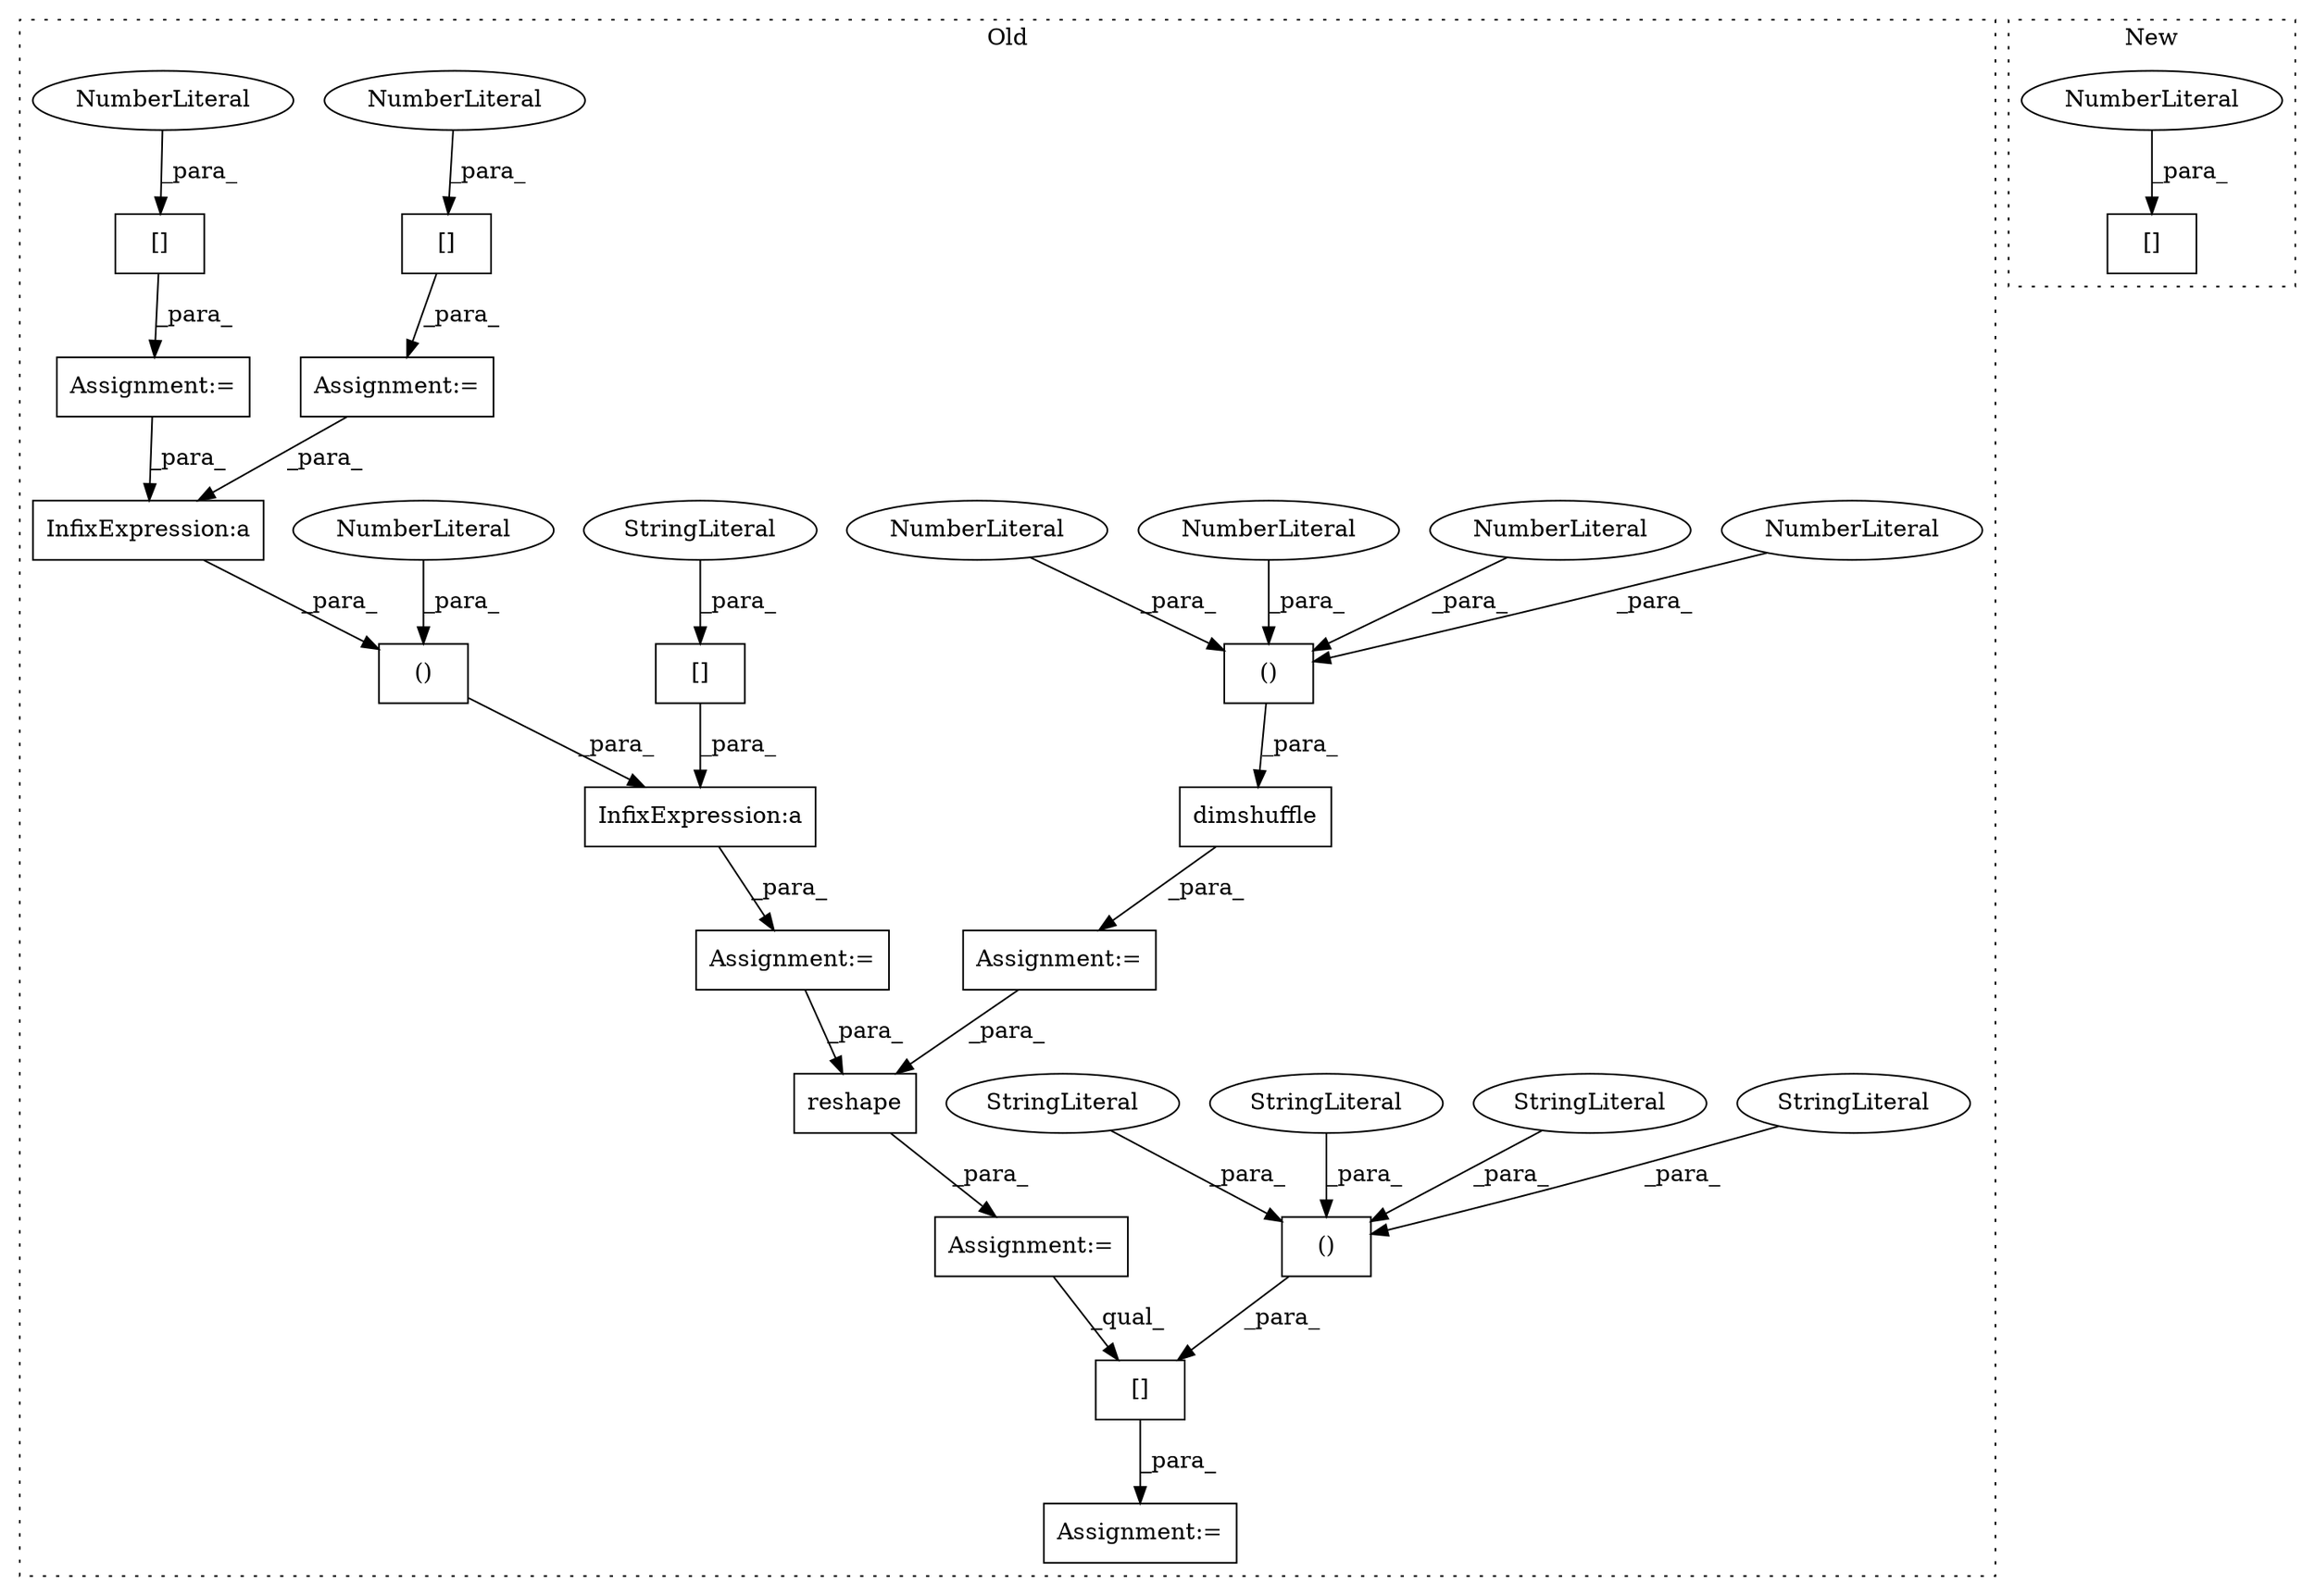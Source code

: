 digraph G {
subgraph cluster0 {
1 [label="reshape" a="32" s="60609,60656" l="8,1" shape="box"];
3 [label="Assignment:=" a="7" s="60608" l="1" shape="box"];
5 [label="Assignment:=" a="7" s="60679" l="1" shape="box"];
6 [label="()" a="106" s="60702" l="107" shape="box"];
7 [label="StringLiteral" a="45" s="60702" l="18" shape="ellipse"];
8 [label="StringLiteral" a="45" s="60793" l="16" shape="ellipse"];
9 [label="Assignment:=" a="7" s="60507" l="1" shape="box"];
10 [label="()" a="106" s="60397" l="42" shape="box"];
11 [label="InfixExpression:a" a="27" s="60409" l="3" shape="box"];
12 [label="()" a="106" s="60541" l="43" shape="box"];
13 [label="InfixExpression:a" a="27" s="60439" l="4" shape="box"];
14 [label="NumberLiteral" a="34" s="60438" l="1" shape="ellipse"];
15 [label="NumberLiteral" a="34" s="60583" l="1" shape="ellipse"];
16 [label="NumberLiteral" a="34" s="60541" l="1" shape="ellipse"];
17 [label="NumberLiteral" a="34" s="60569" l="1" shape="ellipse"];
18 [label="[]" a="2" s="60443,60483" l="23,1" shape="box"];
19 [label="NumberLiteral" a="34" s="60555" l="1" shape="ellipse"];
20 [label="[]" a="2" s="60680,60809" l="22,2" shape="box"];
21 [label="dimshuffle" a="32" s="60525,60584" l="16,2" shape="box"];
22 [label="StringLiteral" a="45" s="60466" l="17" shape="ellipse"];
23 [label="StringLiteral" a="45" s="60764" l="16" shape="ellipse"];
24 [label="Assignment:=" a="7" s="60390" l="1" shape="box"];
25 [label="StringLiteral" a="45" s="60733" l="18" shape="ellipse"];
26 [label="Assignment:=" a="7" s="60336" l="1" shape="box"];
27 [label="[]" a="2" s="60337,60361" l="23,1" shape="box"];
28 [label="NumberLiteral" a="34" s="60360" l="1" shape="ellipse"];
29 [label="Assignment:=" a="7" s="60292" l="1" shape="box"];
30 [label="[]" a="2" s="60293,60317" l="23,1" shape="box"];
31 [label="NumberLiteral" a="34" s="60316" l="1" shape="ellipse"];
label = "Old";
style="dotted";
}
subgraph cluster1 {
2 [label="[]" a="2" s="61420,61433" l="12,1" shape="box"];
4 [label="NumberLiteral" a="34" s="61432" l="1" shape="ellipse"];
label = "New";
style="dotted";
}
1 -> 3 [label="_para_"];
3 -> 20 [label="_qual_"];
4 -> 2 [label="_para_"];
6 -> 20 [label="_para_"];
7 -> 6 [label="_para_"];
8 -> 6 [label="_para_"];
9 -> 1 [label="_para_"];
10 -> 13 [label="_para_"];
11 -> 10 [label="_para_"];
12 -> 21 [label="_para_"];
13 -> 24 [label="_para_"];
14 -> 10 [label="_para_"];
15 -> 12 [label="_para_"];
16 -> 12 [label="_para_"];
17 -> 12 [label="_para_"];
18 -> 13 [label="_para_"];
19 -> 12 [label="_para_"];
20 -> 5 [label="_para_"];
21 -> 9 [label="_para_"];
22 -> 18 [label="_para_"];
23 -> 6 [label="_para_"];
24 -> 1 [label="_para_"];
25 -> 6 [label="_para_"];
26 -> 11 [label="_para_"];
27 -> 26 [label="_para_"];
28 -> 27 [label="_para_"];
29 -> 11 [label="_para_"];
30 -> 29 [label="_para_"];
31 -> 30 [label="_para_"];
}